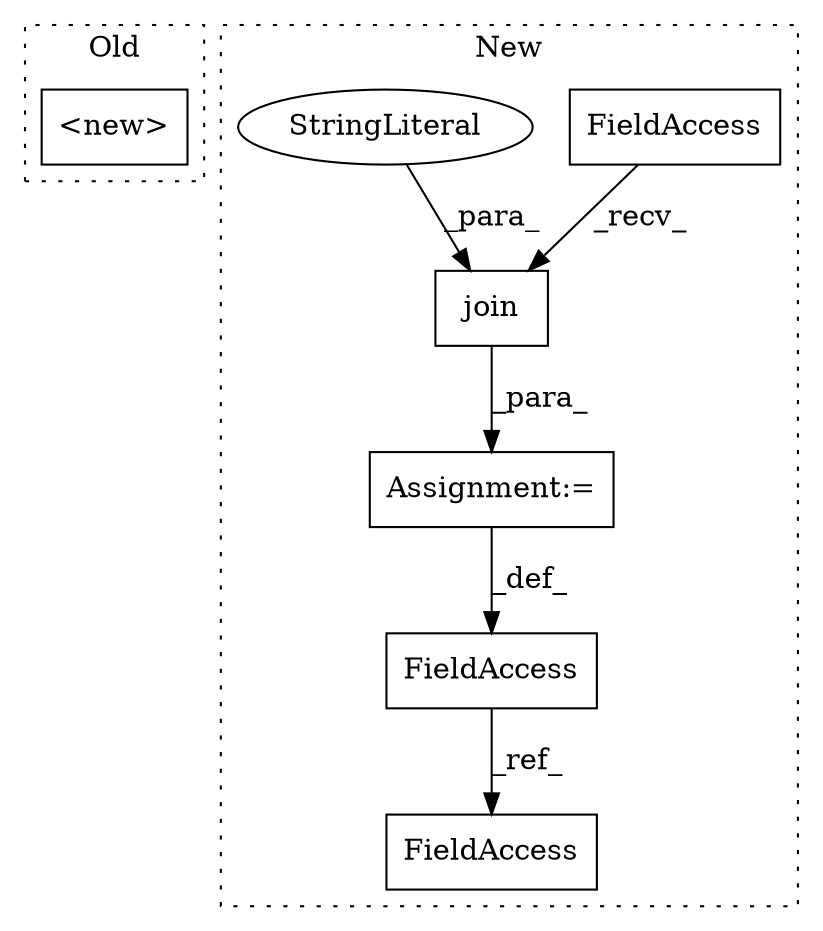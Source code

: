 digraph G {
subgraph cluster0 {
1 [label="<new>" a="46" s="2611,2635" l="6,2" shape="box"];
label = "Old";
style="dotted";
}
subgraph cluster1 {
2 [label="join" a="32" s="1222,1243" l="5,1" shape="box"];
3 [label="FieldAccess" a="22" s="1214" l="7" shape="box"];
4 [label="StringLiteral" a="45" s="1237" l="6" shape="ellipse"];
5 [label="Assignment:=" a="7" s="1213" l="1" shape="box"];
6 [label="FieldAccess" a="22" s="1250" l="11" shape="box"];
7 [label="FieldAccess" a="22" s="1342" l="11" shape="box"];
label = "New";
style="dotted";
}
2 -> 5 [label="_para_"];
3 -> 2 [label="_recv_"];
4 -> 2 [label="_para_"];
5 -> 6 [label="_def_"];
6 -> 7 [label="_ref_"];
}